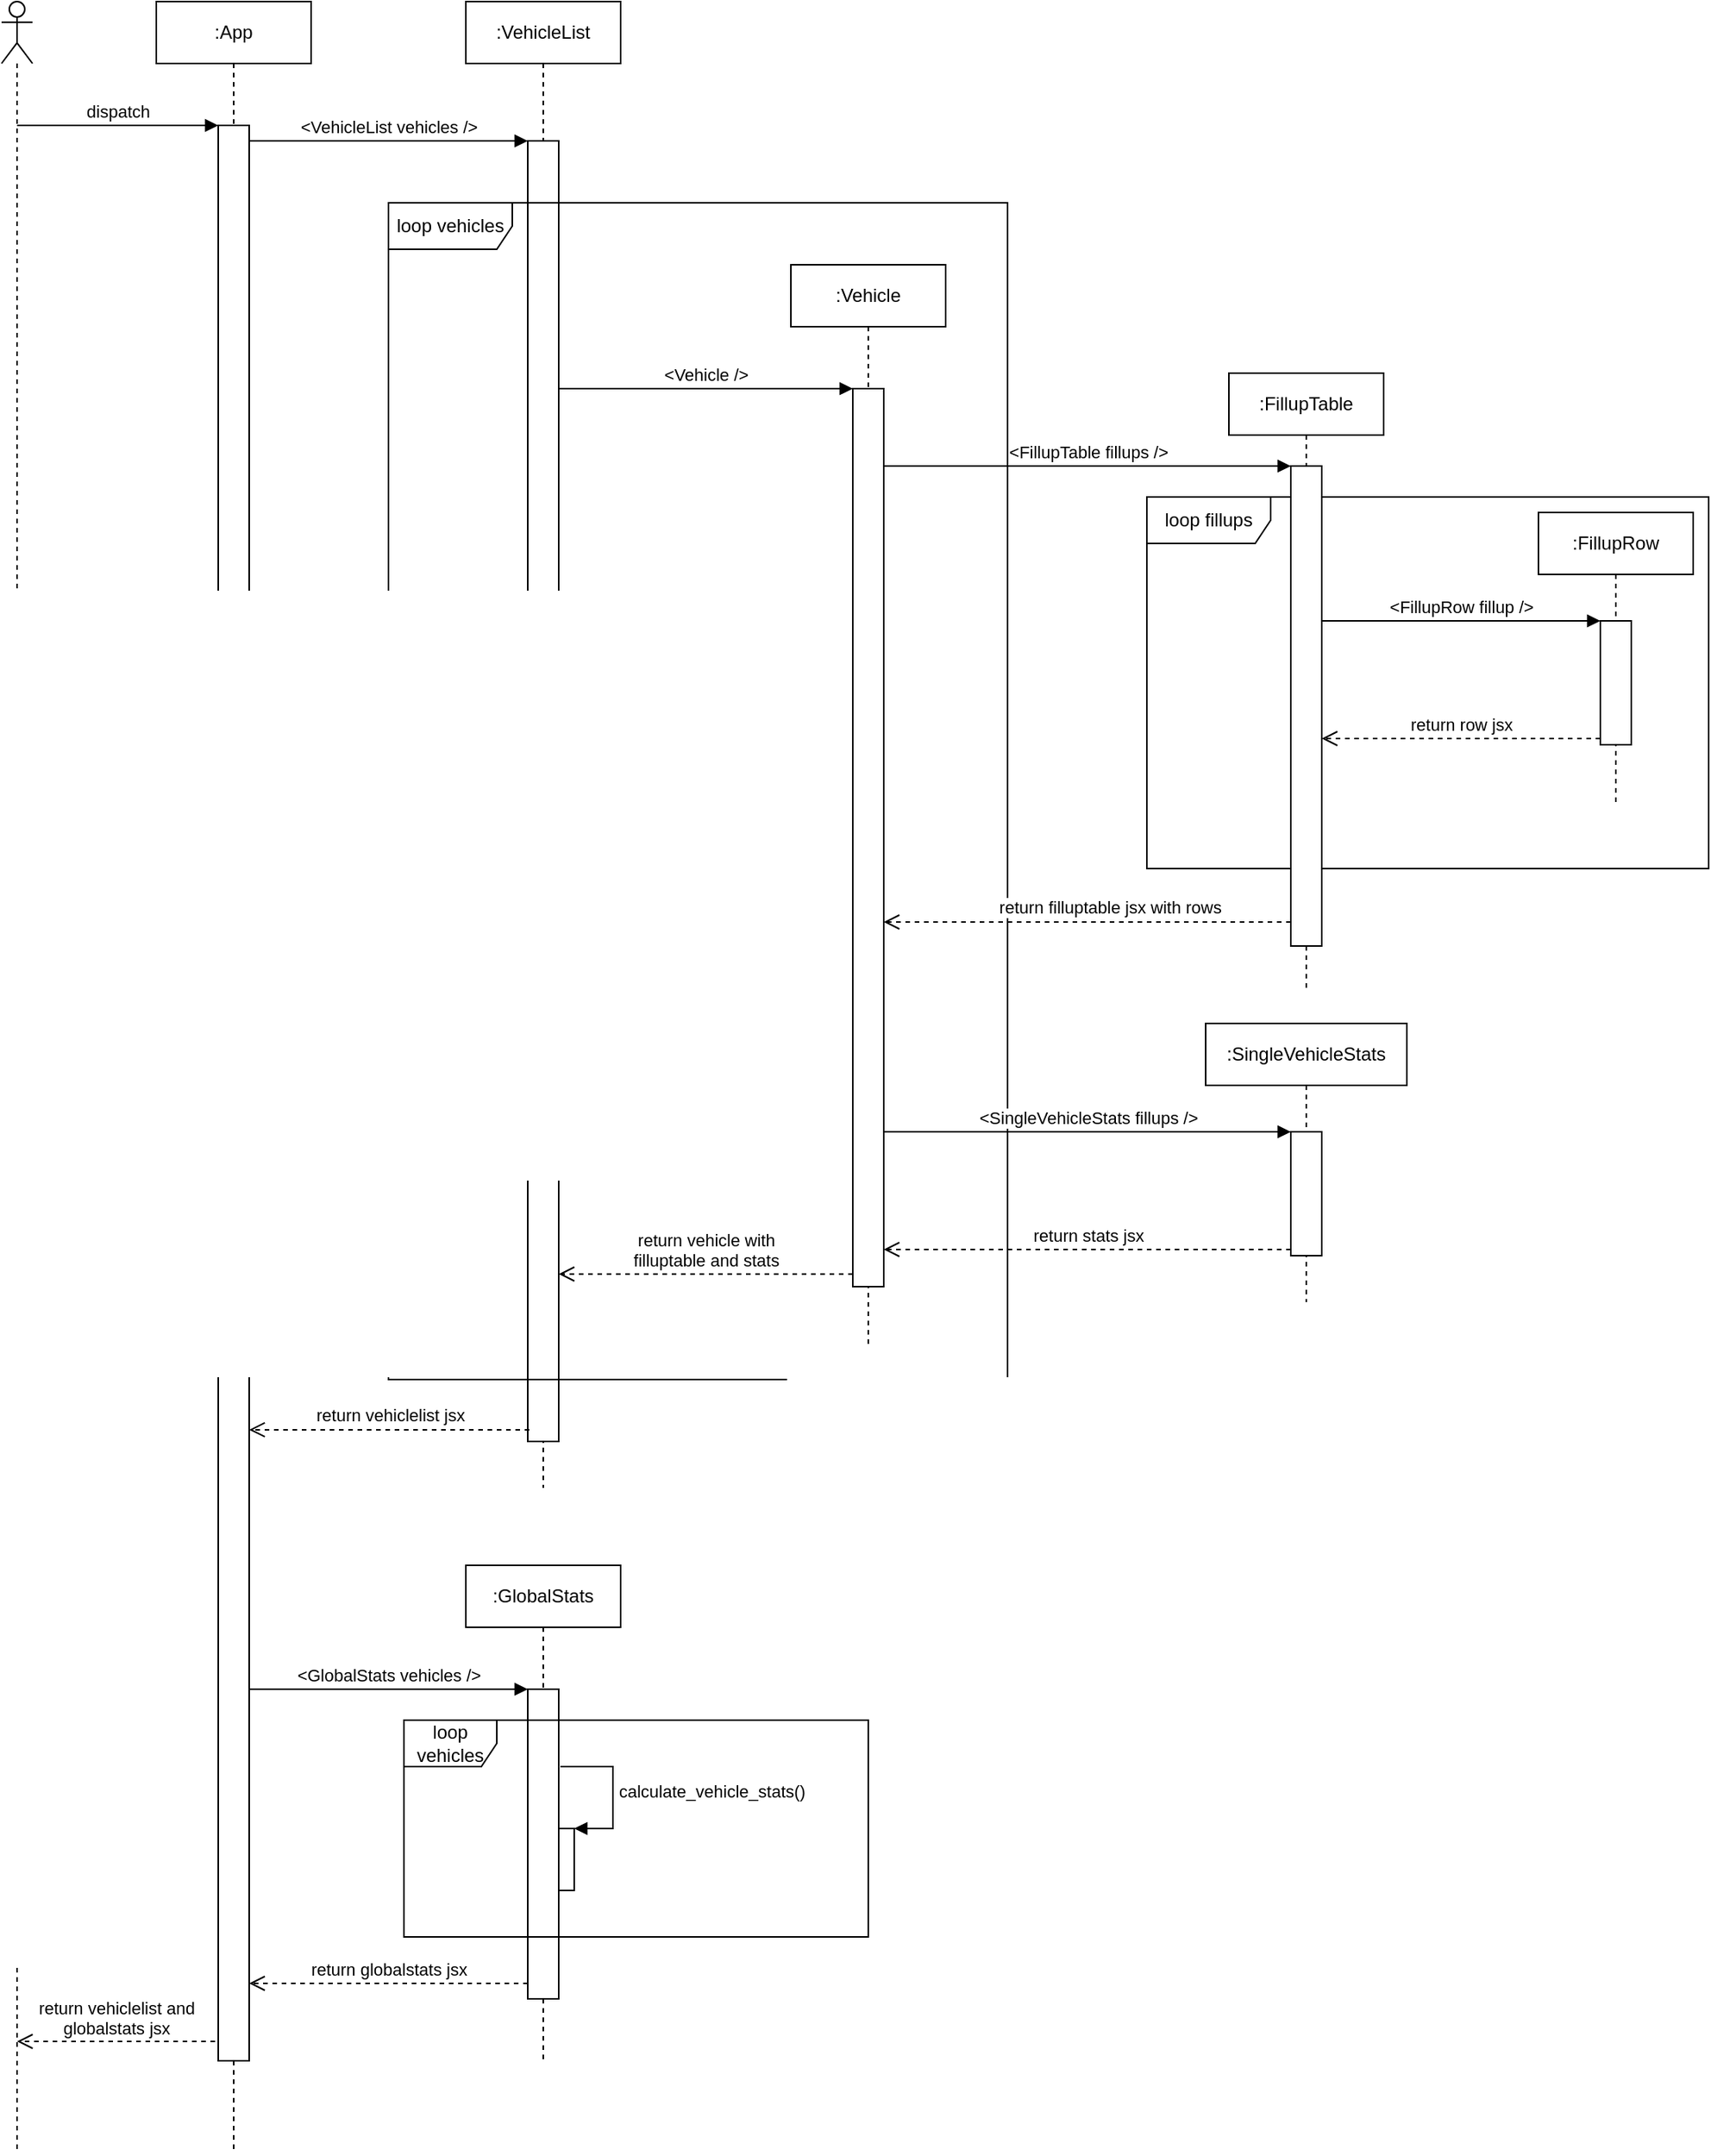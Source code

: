 <mxfile version="15.8.7" type="device"><diagram id="VpssHze9gQvmAL-57_gi" name="Sivu-1"><mxGraphModel dx="2052" dy="1209" grid="1" gridSize="10" guides="1" tooltips="1" connect="1" arrows="1" fold="1" page="1" pageScale="1" pageWidth="1654" pageHeight="1169" math="0" shadow="0"><root><mxCell id="0"/><mxCell id="1" parent="0"/><mxCell id="cBSt_lPbQtGu3HjW5Q8D-21" value="loop fillups" style="shape=umlFrame;whiteSpace=wrap;html=1;width=80;height=30;" vertex="1" parent="1"><mxGeometry x="920" y="390" width="363" height="240" as="geometry"/></mxCell><mxCell id="cBSt_lPbQtGu3HjW5Q8D-1" value=":App" style="shape=umlLifeline;perimeter=lifelinePerimeter;whiteSpace=wrap;html=1;container=1;collapsible=0;recursiveResize=0;outlineConnect=0;" vertex="1" parent="1"><mxGeometry x="280" y="70" width="100" height="1390" as="geometry"/></mxCell><mxCell id="cBSt_lPbQtGu3HjW5Q8D-11" value="" style="html=1;points=[];perimeter=orthogonalPerimeter;" vertex="1" parent="cBSt_lPbQtGu3HjW5Q8D-1"><mxGeometry x="40" y="80" width="20" height="1250" as="geometry"/></mxCell><mxCell id="cBSt_lPbQtGu3HjW5Q8D-2" value=":VehicleList" style="shape=umlLifeline;perimeter=lifelinePerimeter;whiteSpace=wrap;html=1;container=1;collapsible=0;recursiveResize=0;outlineConnect=0;" vertex="1" parent="1"><mxGeometry x="480" y="70" width="100" height="960" as="geometry"/></mxCell><mxCell id="cBSt_lPbQtGu3HjW5Q8D-6" value="" style="html=1;points=[];perimeter=orthogonalPerimeter;" vertex="1" parent="cBSt_lPbQtGu3HjW5Q8D-2"><mxGeometry x="40" y="90" width="20" height="840" as="geometry"/></mxCell><mxCell id="cBSt_lPbQtGu3HjW5Q8D-3" value=":Vehicle" style="shape=umlLifeline;perimeter=lifelinePerimeter;whiteSpace=wrap;html=1;container=1;collapsible=0;recursiveResize=0;outlineConnect=0;" vertex="1" parent="1"><mxGeometry x="690" y="240" width="100" height="700" as="geometry"/></mxCell><mxCell id="cBSt_lPbQtGu3HjW5Q8D-17" value="loop vehicles" style="shape=umlFrame;whiteSpace=wrap;html=1;width=80;height=30;" vertex="1" parent="cBSt_lPbQtGu3HjW5Q8D-3"><mxGeometry x="-260" y="-40" width="400" height="760" as="geometry"/></mxCell><mxCell id="cBSt_lPbQtGu3HjW5Q8D-14" value="" style="html=1;points=[];perimeter=orthogonalPerimeter;" vertex="1" parent="cBSt_lPbQtGu3HjW5Q8D-3"><mxGeometry x="40" y="80" width="20" height="580" as="geometry"/></mxCell><mxCell id="cBSt_lPbQtGu3HjW5Q8D-4" value=":FillupTable" style="shape=umlLifeline;perimeter=lifelinePerimeter;whiteSpace=wrap;html=1;container=1;collapsible=0;recursiveResize=0;outlineConnect=0;" vertex="1" parent="1"><mxGeometry x="973" y="310" width="100" height="400" as="geometry"/></mxCell><mxCell id="cBSt_lPbQtGu3HjW5Q8D-18" value="" style="html=1;points=[];perimeter=orthogonalPerimeter;" vertex="1" parent="cBSt_lPbQtGu3HjW5Q8D-4"><mxGeometry x="40" y="60" width="20" height="310" as="geometry"/></mxCell><mxCell id="cBSt_lPbQtGu3HjW5Q8D-5" value=":FillupRow" style="shape=umlLifeline;perimeter=lifelinePerimeter;whiteSpace=wrap;html=1;container=1;collapsible=0;recursiveResize=0;outlineConnect=0;" vertex="1" parent="1"><mxGeometry x="1173" y="400" width="100" height="190" as="geometry"/></mxCell><mxCell id="cBSt_lPbQtGu3HjW5Q8D-7" value="&amp;lt;VehicleList vehicles /&amp;gt;" style="html=1;verticalAlign=bottom;endArrow=block;entryX=0;entryY=0;rounded=0;" edge="1" target="cBSt_lPbQtGu3HjW5Q8D-6" parent="1" source="cBSt_lPbQtGu3HjW5Q8D-11"><mxGeometry relative="1" as="geometry"><mxPoint x="390" y="160" as="sourcePoint"/></mxGeometry></mxCell><mxCell id="cBSt_lPbQtGu3HjW5Q8D-8" value="return vehiclelist jsx" style="html=1;verticalAlign=bottom;endArrow=open;dashed=1;endSize=8;exitX=0.05;exitY=0.991;rounded=0;exitDx=0;exitDy=0;exitPerimeter=0;" edge="1" source="cBSt_lPbQtGu3HjW5Q8D-6" parent="1" target="cBSt_lPbQtGu3HjW5Q8D-11"><mxGeometry relative="1" as="geometry"><mxPoint x="380" y="312" as="targetPoint"/></mxGeometry></mxCell><mxCell id="cBSt_lPbQtGu3HjW5Q8D-9" value="" style="shape=umlLifeline;participant=umlActor;perimeter=lifelinePerimeter;whiteSpace=wrap;html=1;container=1;collapsible=0;recursiveResize=0;verticalAlign=top;spacingTop=36;outlineConnect=0;" vertex="1" parent="1"><mxGeometry x="180" y="70" width="20" height="1390" as="geometry"/></mxCell><mxCell id="cBSt_lPbQtGu3HjW5Q8D-12" value="dispatch" style="html=1;verticalAlign=bottom;endArrow=block;entryX=0;entryY=0;rounded=0;" edge="1" target="cBSt_lPbQtGu3HjW5Q8D-11" parent="1" source="cBSt_lPbQtGu3HjW5Q8D-9"><mxGeometry relative="1" as="geometry"><mxPoint x="250" y="150" as="sourcePoint"/></mxGeometry></mxCell><mxCell id="cBSt_lPbQtGu3HjW5Q8D-13" value="return vehiclelist and&lt;br&gt;globalstats jsx" style="html=1;verticalAlign=bottom;endArrow=open;dashed=1;endSize=8;exitX=-0.1;exitY=0.99;rounded=0;exitDx=0;exitDy=0;exitPerimeter=0;" edge="1" source="cBSt_lPbQtGu3HjW5Q8D-11" parent="1" target="cBSt_lPbQtGu3HjW5Q8D-9"><mxGeometry relative="1" as="geometry"><mxPoint x="250" y="226" as="targetPoint"/></mxGeometry></mxCell><mxCell id="cBSt_lPbQtGu3HjW5Q8D-15" value="&amp;lt;Vehicle /&amp;gt;" style="html=1;verticalAlign=bottom;endArrow=block;entryX=0;entryY=0;rounded=0;" edge="1" target="cBSt_lPbQtGu3HjW5Q8D-14" parent="1" source="cBSt_lPbQtGu3HjW5Q8D-6"><mxGeometry relative="1" as="geometry"><mxPoint x="610" y="270" as="sourcePoint"/></mxGeometry></mxCell><mxCell id="cBSt_lPbQtGu3HjW5Q8D-16" value="return vehicle with &lt;br&gt;filluptable and stats" style="html=1;verticalAlign=bottom;endArrow=open;dashed=1;endSize=8;exitX=0;exitY=0.986;rounded=0;exitDx=0;exitDy=0;exitPerimeter=0;" edge="1" source="cBSt_lPbQtGu3HjW5Q8D-14" parent="1" target="cBSt_lPbQtGu3HjW5Q8D-6"><mxGeometry relative="1" as="geometry"><mxPoint x="650" y="346" as="targetPoint"/></mxGeometry></mxCell><mxCell id="cBSt_lPbQtGu3HjW5Q8D-19" value="&amp;lt;FillupTable fillups /&amp;gt;" style="html=1;verticalAlign=bottom;endArrow=block;entryX=0;entryY=0;rounded=0;" edge="1" target="cBSt_lPbQtGu3HjW5Q8D-18" parent="1" source="cBSt_lPbQtGu3HjW5Q8D-14"><mxGeometry relative="1" as="geometry"><mxPoint x="850" y="430" as="sourcePoint"/></mxGeometry></mxCell><mxCell id="cBSt_lPbQtGu3HjW5Q8D-20" value="return filluptable jsx with rows" style="html=1;verticalAlign=bottom;endArrow=open;dashed=1;endSize=8;exitX=0;exitY=0.95;rounded=0;" edge="1" source="cBSt_lPbQtGu3HjW5Q8D-18" parent="1" target="cBSt_lPbQtGu3HjW5Q8D-14"><mxGeometry x="-0.111" relative="1" as="geometry"><mxPoint x="850" y="506" as="targetPoint"/><mxPoint as="offset"/></mxGeometry></mxCell><mxCell id="cBSt_lPbQtGu3HjW5Q8D-22" value="" style="html=1;points=[];perimeter=orthogonalPerimeter;" vertex="1" parent="1"><mxGeometry x="1213" y="470" width="20" height="80" as="geometry"/></mxCell><mxCell id="cBSt_lPbQtGu3HjW5Q8D-23" value="&amp;lt;FillupRow fillup /&amp;gt;" style="html=1;verticalAlign=bottom;endArrow=block;entryX=0;entryY=0;rounded=0;" edge="1" target="cBSt_lPbQtGu3HjW5Q8D-22" parent="1"><mxGeometry relative="1" as="geometry"><mxPoint x="1033" y="470" as="sourcePoint"/></mxGeometry></mxCell><mxCell id="cBSt_lPbQtGu3HjW5Q8D-24" value="return row jsx" style="html=1;verticalAlign=bottom;endArrow=open;dashed=1;endSize=8;exitX=0;exitY=0.95;rounded=0;" edge="1" source="cBSt_lPbQtGu3HjW5Q8D-22" parent="1"><mxGeometry relative="1" as="geometry"><mxPoint x="1033" y="546" as="targetPoint"/></mxGeometry></mxCell><mxCell id="cBSt_lPbQtGu3HjW5Q8D-26" value=":SingleVehicleStats" style="shape=umlLifeline;perimeter=lifelinePerimeter;whiteSpace=wrap;html=1;container=1;collapsible=0;recursiveResize=0;outlineConnect=0;" vertex="1" parent="1"><mxGeometry x="958" y="730" width="130" height="180" as="geometry"/></mxCell><mxCell id="cBSt_lPbQtGu3HjW5Q8D-28" value="" style="html=1;points=[];perimeter=orthogonalPerimeter;" vertex="1" parent="cBSt_lPbQtGu3HjW5Q8D-26"><mxGeometry x="55" y="70" width="20" height="80" as="geometry"/></mxCell><mxCell id="cBSt_lPbQtGu3HjW5Q8D-29" value="&amp;lt;SingleVehicleStats fillups /&amp;gt;" style="html=1;verticalAlign=bottom;endArrow=block;entryX=0;entryY=0;rounded=0;" edge="1" target="cBSt_lPbQtGu3HjW5Q8D-28" parent="1" source="cBSt_lPbQtGu3HjW5Q8D-14"><mxGeometry relative="1" as="geometry"><mxPoint x="850" y="870" as="sourcePoint"/></mxGeometry></mxCell><mxCell id="cBSt_lPbQtGu3HjW5Q8D-30" value="return stats jsx" style="html=1;verticalAlign=bottom;endArrow=open;dashed=1;endSize=8;exitX=0;exitY=0.95;rounded=0;" edge="1" source="cBSt_lPbQtGu3HjW5Q8D-28" parent="1" target="cBSt_lPbQtGu3HjW5Q8D-14"><mxGeometry relative="1" as="geometry"><mxPoint x="850" y="946" as="targetPoint"/></mxGeometry></mxCell><mxCell id="cBSt_lPbQtGu3HjW5Q8D-31" value=":GlobalStats" style="shape=umlLifeline;perimeter=lifelinePerimeter;whiteSpace=wrap;html=1;container=1;collapsible=0;recursiveResize=0;outlineConnect=0;" vertex="1" parent="1"><mxGeometry x="480" y="1080" width="100" height="320" as="geometry"/></mxCell><mxCell id="cBSt_lPbQtGu3HjW5Q8D-32" value="" style="html=1;points=[];perimeter=orthogonalPerimeter;" vertex="1" parent="cBSt_lPbQtGu3HjW5Q8D-31"><mxGeometry x="40" y="80" width="20" height="200" as="geometry"/></mxCell><mxCell id="cBSt_lPbQtGu3HjW5Q8D-35" value="" style="html=1;points=[];perimeter=orthogonalPerimeter;" vertex="1" parent="cBSt_lPbQtGu3HjW5Q8D-31"><mxGeometry x="60" y="170" width="10" height="40" as="geometry"/></mxCell><mxCell id="cBSt_lPbQtGu3HjW5Q8D-36" value="calculate_vehicle_stats()" style="edgeStyle=orthogonalEdgeStyle;html=1;align=left;spacingLeft=2;endArrow=block;rounded=0;entryX=1;entryY=0;" edge="1" target="cBSt_lPbQtGu3HjW5Q8D-35" parent="cBSt_lPbQtGu3HjW5Q8D-31"><mxGeometry relative="1" as="geometry"><mxPoint x="61" y="130" as="sourcePoint"/><Array as="points"><mxPoint x="61" y="130"/><mxPoint x="95" y="130"/><mxPoint x="95" y="170"/></Array></mxGeometry></mxCell><mxCell id="cBSt_lPbQtGu3HjW5Q8D-33" value="&amp;lt;GlobalStats vehicles /&amp;gt;" style="html=1;verticalAlign=bottom;endArrow=block;entryX=0;entryY=0;rounded=0;" edge="1" target="cBSt_lPbQtGu3HjW5Q8D-32" parent="1" source="cBSt_lPbQtGu3HjW5Q8D-11"><mxGeometry relative="1" as="geometry"><mxPoint x="450" y="1160" as="sourcePoint"/></mxGeometry></mxCell><mxCell id="cBSt_lPbQtGu3HjW5Q8D-34" value="return globalstats jsx" style="html=1;verticalAlign=bottom;endArrow=open;dashed=1;endSize=8;exitX=0;exitY=0.95;rounded=0;" edge="1" source="cBSt_lPbQtGu3HjW5Q8D-32" parent="1" target="cBSt_lPbQtGu3HjW5Q8D-11"><mxGeometry relative="1" as="geometry"><mxPoint x="450" y="1236" as="targetPoint"/></mxGeometry></mxCell><mxCell id="cBSt_lPbQtGu3HjW5Q8D-37" value="loop vehicles" style="shape=umlFrame;whiteSpace=wrap;html=1;" vertex="1" parent="1"><mxGeometry x="440" y="1180" width="300" height="140" as="geometry"/></mxCell></root></mxGraphModel></diagram></mxfile>